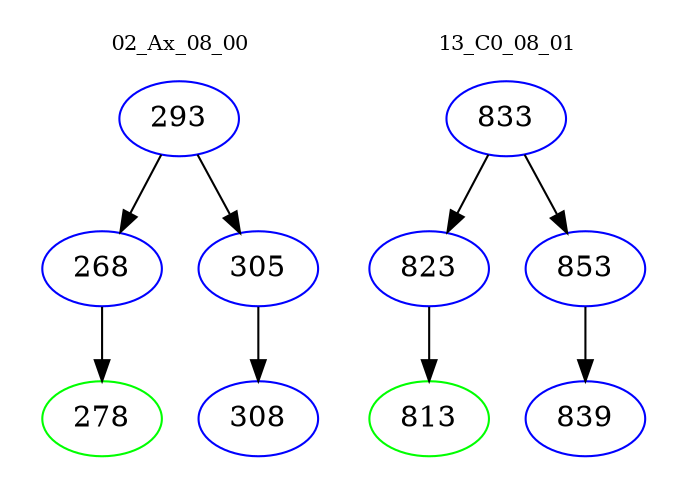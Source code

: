 digraph{
subgraph cluster_0 {
color = white
label = "02_Ax_08_00";
fontsize=10;
T0_293 [label="293", color="blue"]
T0_293 -> T0_268 [color="black"]
T0_268 [label="268", color="blue"]
T0_268 -> T0_278 [color="black"]
T0_278 [label="278", color="green"]
T0_293 -> T0_305 [color="black"]
T0_305 [label="305", color="blue"]
T0_305 -> T0_308 [color="black"]
T0_308 [label="308", color="blue"]
}
subgraph cluster_1 {
color = white
label = "13_C0_08_01";
fontsize=10;
T1_833 [label="833", color="blue"]
T1_833 -> T1_823 [color="black"]
T1_823 [label="823", color="blue"]
T1_823 -> T1_813 [color="black"]
T1_813 [label="813", color="green"]
T1_833 -> T1_853 [color="black"]
T1_853 [label="853", color="blue"]
T1_853 -> T1_839 [color="black"]
T1_839 [label="839", color="blue"]
}
}
